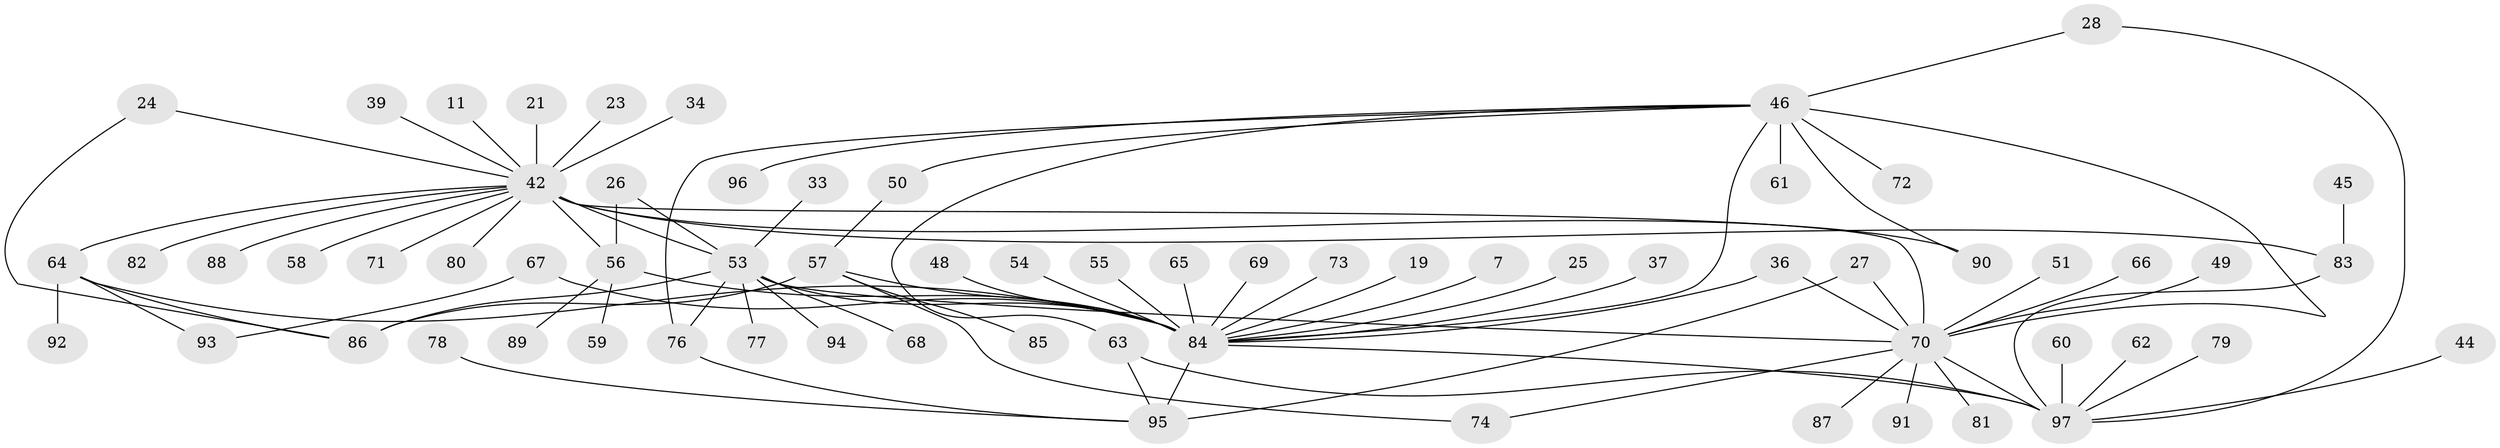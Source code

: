 // original degree distribution, {9: 0.041237113402061855, 23: 0.010309278350515464, 6: 0.05154639175257732, 2: 0.21649484536082475, 1: 0.44329896907216493, 8: 0.020618556701030927, 3: 0.10309278350515463, 15: 0.010309278350515464, 5: 0.030927835051546393, 4: 0.07216494845360824}
// Generated by graph-tools (version 1.1) at 2025/51/03/04/25 21:51:23]
// undirected, 67 vertices, 87 edges
graph export_dot {
graph [start="1"]
  node [color=gray90,style=filled];
  7;
  11;
  19;
  21;
  23;
  24 [super="+18"];
  25;
  26;
  27;
  28;
  33;
  34;
  36;
  37;
  39;
  42 [super="+8+3+9"];
  44;
  45;
  46 [super="+40"];
  48;
  49;
  50;
  51;
  53 [super="+4+52"];
  54;
  55;
  56 [super="+32"];
  57 [super="+16"];
  58;
  59;
  60;
  61;
  62;
  63 [super="+47"];
  64 [super="+43"];
  65;
  66;
  67 [super="+12"];
  68;
  69;
  70 [super="+20+15"];
  71;
  72;
  73;
  74;
  76;
  77;
  78;
  79;
  80;
  81;
  82;
  83 [super="+22"];
  84 [super="+35+2"];
  85;
  86 [super="+6+10"];
  87;
  88;
  89;
  90 [super="+41"];
  91;
  92;
  93;
  94;
  95 [super="+29"];
  96;
  97 [super="+17+75"];
  7 -- 84;
  11 -- 42;
  19 -- 84;
  21 -- 42;
  23 -- 42;
  24 -- 42;
  24 -- 86;
  25 -- 84;
  26 -- 53 [weight=3];
  26 -- 56;
  27 -- 95;
  27 -- 70;
  28 -- 46;
  28 -- 97;
  33 -- 53;
  34 -- 42;
  36 -- 70;
  36 -- 84;
  37 -- 84;
  39 -- 42;
  42 -- 58;
  42 -- 56 [weight=3];
  42 -- 88;
  42 -- 53 [weight=2];
  42 -- 83 [weight=2];
  42 -- 71;
  42 -- 80;
  42 -- 82;
  42 -- 90 [weight=2];
  42 -- 70;
  42 -- 64;
  44 -- 97;
  45 -- 83;
  46 -- 96;
  46 -- 72;
  46 -- 76;
  46 -- 50;
  46 -- 61;
  46 -- 63;
  46 -- 90;
  46 -- 70 [weight=2];
  46 -- 84;
  48 -- 84;
  49 -- 70;
  50 -- 57;
  51 -- 70;
  53 -- 77;
  53 -- 68;
  53 -- 70 [weight=2];
  53 -- 76;
  53 -- 86 [weight=3];
  53 -- 94;
  53 -- 84 [weight=3];
  54 -- 84;
  55 -- 84;
  56 -- 89;
  56 -- 59;
  56 -- 84 [weight=2];
  57 -- 74;
  57 -- 85;
  57 -- 84;
  57 -- 86;
  60 -- 97;
  62 -- 97;
  63 -- 95;
  63 -- 97;
  64 -- 93;
  64 -- 84;
  64 -- 86;
  64 -- 92;
  65 -- 84;
  66 -- 70;
  67 -- 93;
  67 -- 84;
  69 -- 84;
  70 -- 74;
  70 -- 91;
  70 -- 81;
  70 -- 87;
  70 -- 97;
  73 -- 84;
  76 -- 95;
  78 -- 95;
  79 -- 97;
  83 -- 97;
  84 -- 95 [weight=2];
  84 -- 97 [weight=2];
}

